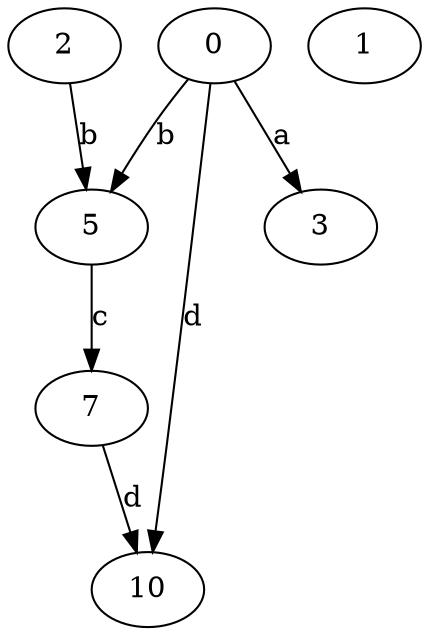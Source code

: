 strict digraph  {
3;
5;
7;
0;
1;
2;
10;
5 -> 7  [label=c];
7 -> 10  [label=d];
0 -> 3  [label=a];
0 -> 5  [label=b];
0 -> 10  [label=d];
2 -> 5  [label=b];
}
